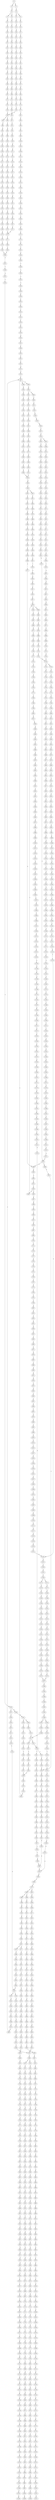 strict digraph  {
	S0 -> S1 [ label = A ];
	S0 -> S2 [ label = C ];
	S1 -> S3 [ label = G ];
	S2 -> S4 [ label = G ];
	S3 -> S5 [ label = A ];
	S3 -> S6 [ label = C ];
	S4 -> S7 [ label = T ];
	S4 -> S8 [ label = C ];
	S5 -> S9 [ label = C ];
	S6 -> S10 [ label = C ];
	S7 -> S11 [ label = C ];
	S8 -> S12 [ label = C ];
	S9 -> S13 [ label = C ];
	S10 -> S14 [ label = G ];
	S11 -> S15 [ label = C ];
	S12 -> S16 [ label = C ];
	S13 -> S17 [ label = C ];
	S14 -> S18 [ label = G ];
	S15 -> S19 [ label = C ];
	S16 -> S20 [ label = C ];
	S17 -> S21 [ label = C ];
	S18 -> S22 [ label = C ];
	S19 -> S23 [ label = C ];
	S20 -> S24 [ label = C ];
	S21 -> S25 [ label = C ];
	S22 -> S26 [ label = A ];
	S23 -> S27 [ label = A ];
	S24 -> S28 [ label = A ];
	S25 -> S29 [ label = C ];
	S26 -> S30 [ label = C ];
	S27 -> S31 [ label = C ];
	S28 -> S32 [ label = C ];
	S29 -> S33 [ label = T ];
	S30 -> S34 [ label = T ];
	S31 -> S35 [ label = T ];
	S32 -> S36 [ label = T ];
	S33 -> S37 [ label = T ];
	S34 -> S38 [ label = T ];
	S35 -> S39 [ label = T ];
	S36 -> S40 [ label = T ];
	S37 -> S41 [ label = C ];
	S38 -> S42 [ label = C ];
	S39 -> S43 [ label = G ];
	S40 -> S44 [ label = T ];
	S41 -> S45 [ label = A ];
	S42 -> S46 [ label = A ];
	S43 -> S47 [ label = A ];
	S44 -> S48 [ label = A ];
	S45 -> S49 [ label = G ];
	S46 -> S50 [ label = G ];
	S47 -> S51 [ label = G ];
	S48 -> S52 [ label = G ];
	S49 -> S53 [ label = A ];
	S50 -> S54 [ label = C ];
	S51 -> S55 [ label = C ];
	S52 -> S56 [ label = C ];
	S53 -> S57 [ label = G ];
	S54 -> S58 [ label = C ];
	S55 -> S59 [ label = C ];
	S56 -> S60 [ label = C ];
	S57 -> S61 [ label = G ];
	S58 -> S62 [ label = G ];
	S59 -> S63 [ label = G ];
	S60 -> S64 [ label = G ];
	S61 -> S65 [ label = T ];
	S62 -> S66 [ label = C ];
	S63 -> S67 [ label = C ];
	S64 -> S68 [ label = T ];
	S65 -> S69 [ label = C ];
	S66 -> S70 [ label = C ];
	S67 -> S71 [ label = C ];
	S68 -> S72 [ label = C ];
	S69 -> S73 [ label = C ];
	S70 -> S74 [ label = C ];
	S71 -> S75 [ label = C ];
	S72 -> S76 [ label = C ];
	S73 -> S77 [ label = C ];
	S74 -> S78 [ label = C ];
	S75 -> S79 [ label = C ];
	S76 -> S80 [ label = C ];
	S77 -> S81 [ label = T ];
	S78 -> S82 [ label = T ];
	S79 -> S82 [ label = T ];
	S80 -> S83 [ label = A ];
	S81 -> S84 [ label = T ];
	S82 -> S85 [ label = T ];
	S82 -> S86 [ label = C ];
	S83 -> S87 [ label = C ];
	S84 -> S88 [ label = C ];
	S85 -> S89 [ label = C ];
	S86 -> S90 [ label = C ];
	S87 -> S91 [ label = C ];
	S88 -> S92 [ label = T ];
	S89 -> S93 [ label = A ];
	S90 -> S94 [ label = A ];
	S91 -> S95 [ label = A ];
	S92 -> S96 [ label = C ];
	S93 -> S97 [ label = C ];
	S94 -> S98 [ label = C ];
	S95 -> S99 [ label = C ];
	S96 -> S100 [ label = G ];
	S97 -> S101 [ label = G ];
	S98 -> S102 [ label = C ];
	S99 -> S103 [ label = C ];
	S100 -> S104 [ label = T ];
	S101 -> S105 [ label = C ];
	S102 -> S106 [ label = C ];
	S103 -> S107 [ label = G ];
	S104 -> S108 [ label = A ];
	S105 -> S109 [ label = T ];
	S106 -> S110 [ label = G ];
	S107 -> S111 [ label = A ];
	S108 -> S112 [ label = C ];
	S109 -> S113 [ label = C ];
	S110 -> S114 [ label = C ];
	S111 -> S115 [ label = T ];
	S112 -> S116 [ label = G ];
	S113 -> S117 [ label = C ];
	S114 -> S118 [ label = C ];
	S115 -> S119 [ label = C ];
	S116 -> S120 [ label = G ];
	S117 -> S121 [ label = G ];
	S118 -> S122 [ label = G ];
	S119 -> S123 [ label = G ];
	S120 -> S124 [ label = C ];
	S121 -> S125 [ label = G ];
	S122 -> S126 [ label = G ];
	S123 -> S127 [ label = G ];
	S124 -> S128 [ label = T ];
	S125 -> S129 [ label = T ];
	S126 -> S130 [ label = T ];
	S127 -> S131 [ label = T ];
	S128 -> S132 [ label = A ];
	S129 -> S133 [ label = T ];
	S130 -> S134 [ label = C ];
	S131 -> S135 [ label = T ];
	S132 -> S136 [ label = C ];
	S133 -> S137 [ label = G ];
	S134 -> S138 [ label = C ];
	S135 -> S139 [ label = C ];
	S136 -> S140 [ label = T ];
	S137 -> S141 [ label = C ];
	S138 -> S142 [ label = C ];
	S139 -> S143 [ label = C ];
	S140 -> S144 [ label = G ];
	S141 -> S145 [ label = A ];
	S142 -> S146 [ label = A ];
	S143 -> S147 [ label = A ];
	S144 -> S148 [ label = G ];
	S145 -> S149 [ label = C ];
	S146 -> S150 [ label = G ];
	S147 -> S151 [ label = G ];
	S148 -> S152 [ label = T ];
	S149 -> S153 [ label = T ];
	S150 -> S154 [ label = T ];
	S151 -> S155 [ label = T ];
	S152 -> S156 [ label = G ];
	S153 -> S157 [ label = G ];
	S154 -> S158 [ label = G ];
	S155 -> S159 [ label = G ];
	S156 -> S160 [ label = C ];
	S157 -> S161 [ label = G ];
	S158 -> S162 [ label = G ];
	S159 -> S163 [ label = G ];
	S160 -> S164 [ label = T ];
	S161 -> S165 [ label = T ];
	S162 -> S166 [ label = T ];
	S163 -> S167 [ label = T ];
	S164 -> S168 [ label = A ];
	S165 -> S169 [ label = C ];
	S166 -> S170 [ label = C ];
	S167 -> S171 [ label = C ];
	S168 -> S172 [ label = C ];
	S169 -> S173 [ label = G ];
	S170 -> S174 [ label = G ];
	S171 -> S174 [ label = G ];
	S172 -> S175 [ label = T ];
	S173 -> S176 [ label = T ];
	S174 -> S177 [ label = T ];
	S175 -> S178 [ label = G ];
	S176 -> S179 [ label = C ];
	S177 -> S180 [ label = C ];
	S178 -> S181 [ label = T ];
	S179 -> S182 [ label = C ];
	S180 -> S183 [ label = C ];
	S181 -> S184 [ label = A ];
	S182 -> S185 [ label = G ];
	S183 -> S185 [ label = G ];
	S184 -> S186 [ label = A ];
	S185 -> S187 [ label = T ];
	S186 -> S188 [ label = C ];
	S187 -> S189 [ label = C ];
	S188 -> S190 [ label = A ];
	S189 -> S191 [ label = A ];
	S190 -> S192 [ label = C ];
	S191 -> S193 [ label = C ];
	S192 -> S194 [ label = A ];
	S193 -> S195 [ label = C ];
	S194 -> S196 [ label = C ];
	S195 -> S197 [ label = C ];
	S195 -> S198 [ label = G ];
	S196 -> S199 [ label = G ];
	S197 -> S200 [ label = T ];
	S198 -> S201 [ label = A ];
	S199 -> S202 [ label = C ];
	S200 -> S203 [ label = G ];
	S201 -> S204 [ label = A ];
	S201 -> S205 [ label = G ];
	S202 -> S206 [ label = T ];
	S203 -> S207 [ label = T ];
	S204 -> S208 [ label = T ];
	S205 -> S209 [ label = T ];
	S206 -> S210 [ label = C ];
	S207 -> S211 [ label = C ];
	S208 -> S212 [ label = C ];
	S209 -> S213 [ label = C ];
	S210 -> S214 [ label = C ];
	S211 -> S215 [ label = C ];
	S212 -> S216 [ label = C ];
	S213 -> S217 [ label = C ];
	S214 -> S218 [ label = T ];
	S215 -> S219 [ label = T ];
	S216 -> S220 [ label = T ];
	S217 -> S221 [ label = A ];
	S217 -> S222 [ label = T ];
	S218 -> S223 [ label = A ];
	S219 -> S224 [ label = T ];
	S220 -> S225 [ label = C ];
	S221 -> S226 [ label = G ];
	S222 -> S227 [ label = C ];
	S223 -> S228 [ label = G ];
	S224 -> S229 [ label = G ];
	S225 -> S230 [ label = G ];
	S226 -> S231 [ label = T ];
	S226 -> S232 [ label = C ];
	S227 -> S233 [ label = G ];
	S228 -> S234 [ label = A ];
	S229 -> S235 [ label = A ];
	S229 -> S236 [ label = T ];
	S230 -> S237 [ label = A ];
	S231 -> S238 [ label = A ];
	S232 -> S239 [ label = T ];
	S233 -> S240 [ label = A ];
	S234 -> S241 [ label = A ];
	S235 -> S242 [ label = A ];
	S236 -> S243 [ label = A ];
	S237 -> S244 [ label = A ];
	S238 -> S245 [ label = G ];
	S239 -> S246 [ label = T ];
	S240 -> S247 [ label = A ];
	S241 -> S248 [ label = C ];
	S242 -> S249 [ label = C ];
	S243 -> S250 [ label = G ];
	S244 -> S251 [ label = C ];
	S245 -> S252 [ label = G ];
	S246 -> S253 [ label = C ];
	S247 -> S254 [ label = C ];
	S248 -> S255 [ label = T ];
	S249 -> S256 [ label = T ];
	S250 -> S257 [ label = G ];
	S251 -> S258 [ label = T ];
	S252 -> S259 [ label = G ];
	S253 -> S260 [ label = A ];
	S254 -> S258 [ label = T ];
	S255 -> S261 [ label = T ];
	S256 -> S262 [ label = T ];
	S257 -> S263 [ label = A ];
	S258 -> S264 [ label = T ];
	S259 -> S265 [ label = T ];
	S260 -> S266 [ label = C ];
	S261 -> S267 [ label = C ];
	S262 -> S268 [ label = C ];
	S263 -> S269 [ label = G ];
	S264 -> S270 [ label = C ];
	S265 -> S271 [ label = C ];
	S266 -> S272 [ label = G ];
	S267 -> S273 [ label = A ];
	S268 -> S274 [ label = A ];
	S269 -> S275 [ label = A ];
	S270 -> S276 [ label = A ];
	S271 -> S277 [ label = A ];
	S272 -> S278 [ label = C ];
	S273 -> S279 [ label = A ];
	S274 -> S280 [ label = A ];
	S275 -> S281 [ label = G ];
	S276 -> S282 [ label = A ];
	S277 -> S283 [ label = C ];
	S278 -> S284 [ label = C ];
	S279 -> S285 [ label = C ];
	S280 -> S285 [ label = C ];
	S281 -> S286 [ label = G ];
	S282 -> S285 [ label = C ];
	S283 -> S287 [ label = T ];
	S284 -> S288 [ label = C ];
	S285 -> S289 [ label = C ];
	S285 -> S290 [ label = T ];
	S286 -> S291 [ label = T ];
	S287 -> S292 [ label = C ];
	S288 -> S293 [ label = T ];
	S289 -> S294 [ label = G ];
	S290 -> S295 [ label = G ];
	S291 -> S296 [ label = C ];
	S292 -> S297 [ label = G ];
	S293 -> S298 [ label = T ];
	S294 -> S299 [ label = G ];
	S295 -> S300 [ label = G ];
	S295 -> S301 [ label = C ];
	S296 -> S302 [ label = C ];
	S297 -> S303 [ label = C ];
	S298 -> S304 [ label = C ];
	S299 -> S305 [ label = C ];
	S300 -> S306 [ label = C ];
	S301 -> S307 [ label = C ];
	S302 -> S308 [ label = C ];
	S303 -> S309 [ label = T ];
	S304 -> S310 [ label = A ];
	S305 -> S311 [ label = C ];
	S306 -> S312 [ label = C ];
	S307 -> S313 [ label = C ];
	S308 -> S314 [ label = A ];
	S308 -> S315 [ label = G ];
	S309 -> S316 [ label = T ];
	S310 -> S317 [ label = T ];
	S311 -> S318 [ label = C ];
	S312 -> S319 [ label = C ];
	S313 -> S320 [ label = T ];
	S314 -> S321 [ label = G ];
	S315 -> S322 [ label = G ];
	S316 -> S323 [ label = C ];
	S317 -> S324 [ label = C ];
	S318 -> S325 [ label = A ];
	S319 -> S326 [ label = A ];
	S320 -> S327 [ label = A ];
	S321 -> S328 [ label = A ];
	S322 -> S329 [ label = A ];
	S323 -> S330 [ label = A ];
	S324 -> S331 [ label = C ];
	S325 -> S332 [ label = G ];
	S326 -> S333 [ label = G ];
	S327 -> S334 [ label = G ];
	S328 -> S335 [ label = G ];
	S329 -> S336 [ label = G ];
	S330 -> S337 [ label = T ];
	S331 -> S338 [ label = A ];
	S332 -> S339 [ label = T ];
	S333 -> S340 [ label = G ];
	S334 -> S341 [ label = G ];
	S335 -> S342 [ label = C ];
	S336 -> S343 [ label = G ];
	S337 -> S344 [ label = C ];
	S338 -> S345 [ label = G ];
	S339 -> S346 [ label = T ];
	S340 -> S347 [ label = T ];
	S341 -> S348 [ label = T ];
	S342 -> S349 [ label = C ];
	S343 -> S350 [ label = C ];
	S344 -> S351 [ label = C ];
	S345 -> S352 [ label = A ];
	S346 -> S353 [ label = G ];
	S347 -> S354 [ label = G ];
	S348 -> S355 [ label = G ];
	S349 -> S356 [ label = A ];
	S350 -> S357 [ label = G ];
	S351 -> S358 [ label = A ];
	S352 -> S359 [ label = A ];
	S353 -> S360 [ label = T ];
	S354 -> S361 [ label = C ];
	S354 -> S362 [ label = G ];
	S355 -> S363 [ label = T ];
	S356 -> S364 [ label = C ];
	S357 -> S365 [ label = T ];
	S358 -> S345 [ label = G ];
	S359 -> S366 [ label = C ];
	S360 -> S367 [ label = G ];
	S361 -> S368 [ label = G ];
	S362 -> S369 [ label = G ];
	S363 -> S370 [ label = G ];
	S364 -> S371 [ label = G ];
	S365 -> S372 [ label = G ];
	S366 -> S373 [ label = C ];
	S367 -> S374 [ label = C ];
	S368 -> S375 [ label = C ];
	S369 -> S376 [ label = C ];
	S370 -> S377 [ label = C ];
	S371 -> S378 [ label = G ];
	S372 -> S379 [ label = G ];
	S373 -> S380 [ label = A ];
	S373 -> S381 [ label = G ];
	S374 -> S382 [ label = G ];
	S375 -> S383 [ label = G ];
	S376 -> S384 [ label = T ];
	S377 -> S385 [ label = G ];
	S378 -> S386 [ label = T ];
	S379 -> S387 [ label = T ];
	S380 -> S388 [ label = G ];
	S380 -> S389 [ label = C ];
	S381 -> S390 [ label = G ];
	S382 -> S391 [ label = T ];
	S383 -> S392 [ label = T ];
	S384 -> S393 [ label = T ];
	S385 -> S394 [ label = T ];
	S386 -> S395 [ label = T ];
	S387 -> S396 [ label = A ];
	S388 -> S397 [ label = A ];
	S389 -> S398 [ label = C ];
	S390 -> S399 [ label = A ];
	S391 -> S400 [ label = C ];
	S392 -> S401 [ label = C ];
	S393 -> S402 [ label = C ];
	S394 -> S403 [ label = C ];
	S395 -> S404 [ label = A ];
	S396 -> S405 [ label = T ];
	S397 -> S406 [ label = C ];
	S398 -> S407 [ label = A ];
	S399 -> S408 [ label = C ];
	S400 -> S409 [ label = G ];
	S401 -> S410 [ label = G ];
	S402 -> S411 [ label = G ];
	S403 -> S412 [ label = G ];
	S404 -> S413 [ label = C ];
	S405 -> S414 [ label = G ];
	S406 -> S415 [ label = T ];
	S407 -> S416 [ label = C ];
	S408 -> S417 [ label = G ];
	S409 -> S418 [ label = A ];
	S410 -> S419 [ label = T ];
	S411 -> S420 [ label = A ];
	S412 -> S418 [ label = A ];
	S413 -> S421 [ label = T ];
	S414 -> S422 [ label = A ];
	S415 -> S423 [ label = C ];
	S416 -> S424 [ label = C ];
	S417 -> S425 [ label = C ];
	S418 -> S426 [ label = A ];
	S419 -> S427 [ label = G ];
	S420 -> S428 [ label = A ];
	S421 -> S429 [ label = G ];
	S422 -> S430 [ label = G ];
	S423 -> S431 [ label = C ];
	S424 -> S432 [ label = C ];
	S425 -> S433 [ label = C ];
	S426 -> S434 [ label = C ];
	S427 -> S435 [ label = C ];
	S428 -> S436 [ label = C ];
	S429 -> S437 [ label = C ];
	S430 -> S438 [ label = C ];
	S431 -> S439 [ label = C ];
	S432 -> S440 [ label = C ];
	S433 -> S441 [ label = C ];
	S434 -> S442 [ label = C ];
	S434 -> S443 [ label = A ];
	S435 -> S444 [ label = A ];
	S436 -> S445 [ label = A ];
	S437 -> S446 [ label = A ];
	S438 -> S447 [ label = G ];
	S439 -> S448 [ label = A ];
	S440 -> S449 [ label = T ];
	S441 -> S450 [ label = A ];
	S442 -> S451 [ label = T ];
	S443 -> S452 [ label = C ];
	S444 -> S453 [ label = T ];
	S445 -> S454 [ label = C ];
	S446 -> S455 [ label = G ];
	S447 -> S456 [ label = G ];
	S448 -> S457 [ label = T ];
	S449 -> S458 [ label = T ];
	S450 -> S459 [ label = T ];
	S451 -> S460 [ label = T ];
	S452 -> S461 [ label = C ];
	S453 -> S462 [ label = C ];
	S454 -> S463 [ label = G ];
	S455 -> S464 [ label = A ];
	S456 -> S465 [ label = T ];
	S457 -> S466 [ label = C ];
	S458 -> S467 [ label = C ];
	S459 -> S468 [ label = C ];
	S460 -> S469 [ label = C ];
	S461 -> S470 [ label = C ];
	S462 -> S471 [ label = C ];
	S463 -> S472 [ label = C ];
	S464 -> S473 [ label = C ];
	S465 -> S474 [ label = C ];
	S466 -> S475 [ label = T ];
	S467 -> S476 [ label = C ];
	S467 -> S477 [ label = G ];
	S468 -> S478 [ label = G ];
	S469 -> S479 [ label = G ];
	S470 -> S480 [ label = G ];
	S471 -> S481 [ label = G ];
	S472 -> S482 [ label = G ];
	S473 -> S483 [ label = G ];
	S474 -> S484 [ label = G ];
	S475 -> S485 [ label = G ];
	S476 -> S486 [ label = T ];
	S477 -> S487 [ label = A ];
	S478 -> S488 [ label = T ];
	S479 -> S489 [ label = T ];
	S480 -> S490 [ label = T ];
	S481 -> S491 [ label = C ];
	S482 -> S492 [ label = C ];
	S483 -> S493 [ label = G ];
	S484 -> S494 [ label = C ];
	S485 -> S495 [ label = C ];
	S486 -> S496 [ label = G ];
	S487 -> S497 [ label = T ];
	S488 -> S498 [ label = C ];
	S489 -> S499 [ label = A ];
	S490 -> S500 [ label = A ];
	S491 -> S501 [ label = A ];
	S492 -> S502 [ label = A ];
	S493 -> S503 [ label = A ];
	S494 -> S504 [ label = A ];
	S495 -> S505 [ label = C ];
	S496 -> S506 [ label = T ];
	S497 -> S507 [ label = C ];
	S498 -> S508 [ label = C ];
	S499 -> S509 [ label = C ];
	S500 -> S510 [ label = C ];
	S501 -> S511 [ label = C ];
	S502 -> S512 [ label = C ];
	S503 -> S513 [ label = C ];
	S504 -> S514 [ label = C ];
	S505 -> S515 [ label = A ];
	S506 -> S516 [ label = C ];
	S507 -> S517 [ label = G ];
	S508 -> S518 [ label = T ];
	S509 -> S519 [ label = T ];
	S510 -> S520 [ label = G ];
	S511 -> S521 [ label = G ];
	S512 -> S522 [ label = G ];
	S513 -> S523 [ label = A ];
	S514 -> S524 [ label = G ];
	S515 -> S525 [ label = G ];
	S516 -> S526 [ label = C ];
	S517 -> S527 [ label = T ];
	S518 -> S528 [ label = C ];
	S519 -> S529 [ label = T ];
	S520 -> S530 [ label = T ];
	S521 -> S531 [ label = T ];
	S522 -> S532 [ label = T ];
	S523 -> S533 [ label = C ];
	S524 -> S534 [ label = C ];
	S525 -> S535 [ label = T ];
	S526 -> S536 [ label = T ];
	S527 -> S537 [ label = T ];
	S528 -> S538 [ label = T ];
	S529 -> S539 [ label = C ];
	S530 -> S540 [ label = C ];
	S531 -> S541 [ label = C ];
	S532 -> S542 [ label = C ];
	S533 -> S543 [ label = A ];
	S534 -> S544 [ label = G ];
	S535 -> S545 [ label = C ];
	S536 -> S546 [ label = T ];
	S537 -> S547 [ label = T ];
	S538 -> S548 [ label = T ];
	S539 -> S549 [ label = A ];
	S540 -> S550 [ label = C ];
	S541 -> S551 [ label = G ];
	S542 -> S552 [ label = C ];
	S543 -> S553 [ label = C ];
	S544 -> S554 [ label = C ];
	S545 -> S555 [ label = G ];
	S546 -> S229 [ label = G ];
	S547 -> S556 [ label = G ];
	S548 -> S557 [ label = C ];
	S549 -> S558 [ label = A ];
	S550 -> S559 [ label = A ];
	S551 -> S560 [ label = A ];
	S552 -> S561 [ label = A ];
	S553 -> S562 [ label = C ];
	S554 -> S563 [ label = G ];
	S555 -> S564 [ label = T ];
	S556 -> S565 [ label = T ];
	S557 -> S566 [ label = T ];
	S558 -> S567 [ label = G ];
	S559 -> S568 [ label = G ];
	S560 -> S569 [ label = G ];
	S561 -> S570 [ label = G ];
	S562 -> S571 [ label = T ];
	S563 -> S572 [ label = G ];
	S564 -> S573 [ label = A ];
	S565 -> S574 [ label = A ];
	S566 -> S575 [ label = C ];
	S567 -> S576 [ label = C ];
	S568 -> S577 [ label = C ];
	S569 -> S578 [ label = C ];
	S570 -> S579 [ label = C ];
	S571 -> S580 [ label = C ];
	S572 -> S581 [ label = C ];
	S573 -> S582 [ label = A ];
	S574 -> S583 [ label = G ];
	S575 -> S584 [ label = G ];
	S576 -> S585 [ label = G ];
	S577 -> S586 [ label = G ];
	S578 -> S587 [ label = G ];
	S579 -> S588 [ label = T ];
	S579 -> S586 [ label = G ];
	S580 -> S589 [ label = T ];
	S581 -> S590 [ label = T ];
	S582 -> S591 [ label = G ];
	S583 -> S592 [ label = G ];
	S584 -> S593 [ label = G ];
	S585 -> S594 [ label = A ];
	S586 -> S595 [ label = A ];
	S587 -> S596 [ label = A ];
	S588 -> S597 [ label = T ];
	S589 -> S598 [ label = A ];
	S590 -> S599 [ label = G ];
	S591 -> S600 [ label = A ];
	S592 -> S601 [ label = A ];
	S593 -> S602 [ label = A ];
	S594 -> S603 [ label = G ];
	S595 -> S604 [ label = G ];
	S596 -> S605 [ label = G ];
	S597 -> S253 [ label = C ];
	S598 -> S606 [ label = G ];
	S599 -> S607 [ label = G ];
	S600 -> S608 [ label = C ];
	S601 -> S609 [ label = A ];
	S602 -> S610 [ label = G ];
	S603 -> S611 [ label = T ];
	S604 -> S612 [ label = T ];
	S605 -> S613 [ label = T ];
	S606 -> S614 [ label = A ];
	S607 -> S615 [ label = A ];
	S608 -> S616 [ label = G ];
	S609 -> S617 [ label = A ];
	S610 -> S618 [ label = A ];
	S611 -> S619 [ label = C ];
	S612 -> S620 [ label = C ];
	S613 -> S621 [ label = C ];
	S614 -> S622 [ label = A ];
	S615 -> S623 [ label = A ];
	S616 -> S624 [ label = G ];
	S617 -> S625 [ label = G ];
	S618 -> S626 [ label = G ];
	S619 -> S627 [ label = C ];
	S620 -> S628 [ label = C ];
	S620 -> S629 [ label = T ];
	S621 -> S630 [ label = G ];
	S622 -> S631 [ label = C ];
	S623 -> S632 [ label = T ];
	S624 -> S633 [ label = C ];
	S625 -> S634 [ label = G ];
	S626 -> S635 [ label = G ];
	S627 -> S636 [ label = C ];
	S628 -> S636 [ label = C ];
	S629 -> S637 [ label = C ];
	S630 -> S638 [ label = A ];
	S631 -> S639 [ label = G ];
	S632 -> S640 [ label = G ];
	S633 -> S641 [ label = T ];
	S634 -> S642 [ label = T ];
	S635 -> S643 [ label = T ];
	S636 -> S644 [ label = T ];
	S636 -> S645 [ label = G ];
	S637 -> S646 [ label = G ];
	S638 -> S647 [ label = A ];
	S639 -> S648 [ label = A ];
	S640 -> S649 [ label = G ];
	S641 -> S650 [ label = C ];
	S642 -> S651 [ label = C ];
	S643 -> S652 [ label = C ];
	S644 -> S653 [ label = C ];
	S645 -> S654 [ label = C ];
	S646 -> S655 [ label = T ];
	S647 -> S656 [ label = C ];
	S648 -> S657 [ label = G ];
	S649 -> S658 [ label = G ];
	S650 -> S659 [ label = T ];
	S651 -> S660 [ label = C ];
	S652 -> S302 [ label = C ];
	S653 -> S661 [ label = C ];
	S654 -> S662 [ label = C ];
	S655 -> S663 [ label = C ];
	S656 -> S664 [ label = C ];
	S657 -> S665 [ label = G ];
	S658 -> S666 [ label = G ];
	S659 -> S667 [ label = C ];
	S660 -> S668 [ label = C ];
	S661 -> S669 [ label = G ];
	S662 -> S670 [ label = T ];
	S663 -> S671 [ label = T ];
	S664 -> S672 [ label = T ];
	S665 -> S673 [ label = T ];
	S666 -> S674 [ label = T ];
	S667 -> S675 [ label = G ];
	S668 -> S676 [ label = G ];
	S669 -> S677 [ label = G ];
	S670 -> S678 [ label = G ];
	S671 -> S679 [ label = G ];
	S672 -> S680 [ label = G ];
	S673 -> S681 [ label = G ];
	S674 -> S682 [ label = C ];
	S675 -> S683 [ label = A ];
	S676 -> S684 [ label = A ];
	S677 -> S685 [ label = T ];
	S678 -> S686 [ label = T ];
	S679 -> S687 [ label = T ];
	S680 -> S688 [ label = T ];
	S681 -> S689 [ label = T ];
	S682 -> S690 [ label = C ];
	S683 -> S691 [ label = A ];
	S684 -> S692 [ label = A ];
	S685 -> S693 [ label = C ];
	S686 -> S694 [ label = C ];
	S687 -> S695 [ label = T ];
	S688 -> S696 [ label = C ];
	S689 -> S697 [ label = C ];
	S690 -> S698 [ label = G ];
	S691 -> S699 [ label = G ];
	S692 -> S700 [ label = G ];
	S693 -> S701 [ label = T ];
	S694 -> S702 [ label = G ];
	S695 -> S703 [ label = C ];
	S696 -> S704 [ label = G ];
	S697 -> S705 [ label = C ];
	S698 -> S706 [ label = C ];
	S699 -> S707 [ label = T ];
	S700 -> S708 [ label = T ];
	S701 -> S709 [ label = G ];
	S702 -> S710 [ label = C ];
	S703 -> S711 [ label = C ];
	S704 -> S712 [ label = C ];
	S705 -> S713 [ label = C ];
	S706 -> S714 [ label = C ];
	S707 -> S715 [ label = C ];
	S708 -> S716 [ label = C ];
	S709 -> S717 [ label = G ];
	S710 -> S718 [ label = G ];
	S711 -> S719 [ label = G ];
	S712 -> S720 [ label = G ];
	S713 -> S721 [ label = T ];
	S714 -> S722 [ label = G ];
	S715 -> S723 [ label = G ];
	S716 -> S724 [ label = G ];
	S717 -> S725 [ label = A ];
	S718 -> S726 [ label = C ];
	S719 -> S727 [ label = T ];
	S720 -> S726 [ label = C ];
	S721 -> S728 [ label = G ];
	S722 -> S729 [ label = G ];
	S723 -> S730 [ label = C ];
	S724 -> S731 [ label = A ];
	S725 -> S732 [ label = G ];
	S726 -> S733 [ label = G ];
	S726 -> S734 [ label = A ];
	S727 -> S735 [ label = G ];
	S728 -> S736 [ label = T ];
	S729 -> S737 [ label = A ];
	S730 -> S738 [ label = G ];
	S731 -> S739 [ label = G ];
	S732 -> S740 [ label = G ];
	S733 -> S741 [ label = A ];
	S734 -> S742 [ label = A ];
	S735 -> S743 [ label = G ];
	S736 -> S744 [ label = C ];
	S737 -> S745 [ label = A ];
	S738 -> S746 [ label = G ];
	S739 -> S747 [ label = G ];
	S740 -> S748 [ label = G ];
	S741 -> S749 [ label = G ];
	S742 -> S750 [ label = C ];
	S743 -> S751 [ label = C ];
	S744 -> S752 [ label = C ];
	S745 -> S753 [ label = C ];
	S746 -> S754 [ label = C ];
	S747 -> S755 [ label = T ];
	S748 -> S756 [ label = T ];
	S749 -> S757 [ label = C ];
	S750 -> S758 [ label = C ];
	S751 -> S759 [ label = C ];
	S752 -> S760 [ label = T ];
	S753 -> S761 [ label = T ];
	S754 -> S762 [ label = T ];
	S755 -> S763 [ label = A ];
	S756 -> S764 [ label = G ];
	S757 -> S765 [ label = A ];
	S758 -> S766 [ label = C ];
	S759 -> S767 [ label = C ];
	S760 -> S768 [ label = A ];
	S761 -> S769 [ label = G ];
	S762 -> S770 [ label = A ];
	S763 -> S771 [ label = T ];
	S764 -> S772 [ label = T ];
	S765 -> S773 [ label = G ];
	S766 -> S774 [ label = G ];
	S767 -> S775 [ label = G ];
	S768 -> S776 [ label = C ];
	S769 -> S777 [ label = C ];
	S770 -> S778 [ label = T ];
	S771 -> S779 [ label = A ];
	S772 -> S780 [ label = T ];
	S773 -> S781 [ label = T ];
	S774 -> S782 [ label = T ];
	S775 -> S783 [ label = T ];
	S776 -> S784 [ label = T ];
	S777 -> S785 [ label = A ];
	S778 -> S786 [ label = A ];
	S779 -> S787 [ label = A ];
	S780 -> S788 [ label = C ];
	S781 -> S789 [ label = G ];
	S782 -> S790 [ label = A ];
	S783 -> S791 [ label = C ];
	S784 -> S792 [ label = A ];
	S785 -> S793 [ label = A ];
	S786 -> S794 [ label = G ];
	S787 -> S795 [ label = G ];
	S788 -> S796 [ label = C ];
	S789 -> S797 [ label = C ];
	S790 -> S798 [ label = C ];
	S791 -> S799 [ label = C ];
	S792 -> S800 [ label = C ];
	S793 -> S801 [ label = C ];
	S794 -> S802 [ label = T ];
	S795 -> S803 [ label = T ];
	S796 -> S804 [ label = A ];
	S797 -> S805 [ label = A ];
	S798 -> S806 [ label = A ];
	S799 -> S807 [ label = A ];
	S800 -> S808 [ label = C ];
	S801 -> S809 [ label = C ];
	S802 -> S810 [ label = A ];
	S803 -> S811 [ label = C ];
	S804 -> S812 [ label = G ];
	S805 -> S813 [ label = A ];
	S806 -> S814 [ label = G ];
	S807 -> S815 [ label = G ];
	S808 -> S816 [ label = A ];
	S809 -> S817 [ label = A ];
	S810 -> S818 [ label = G ];
	S811 -> S819 [ label = G ];
	S812 -> S820 [ label = C ];
	S813 -> S821 [ label = C ];
	S814 -> S822 [ label = C ];
	S815 -> S823 [ label = T ];
	S816 -> S824 [ label = G ];
	S817 -> S825 [ label = G ];
	S818 -> S826 [ label = C ];
	S819 -> S827 [ label = T ];
	S820 -> S828 [ label = A ];
	S821 -> S829 [ label = A ];
	S822 -> S830 [ label = A ];
	S823 -> S831 [ label = A ];
	S824 -> S832 [ label = G ];
	S825 -> S833 [ label = A ];
	S826 -> S834 [ label = C ];
	S827 -> S835 [ label = G ];
	S828 -> S836 [ label = G ];
	S829 -> S837 [ label = G ];
	S830 -> S838 [ label = G ];
	S831 -> S839 [ label = G ];
	S832 -> S840 [ label = A ];
	S833 -> S841 [ label = A ];
	S834 -> S842 [ label = G ];
	S835 -> S843 [ label = G ];
	S836 -> S844 [ label = A ];
	S837 -> S845 [ label = C ];
	S838 -> S846 [ label = G ];
	S839 -> S847 [ label = C ];
	S840 -> S848 [ label = G ];
	S841 -> S849 [ label = C ];
	S842 -> S850 [ label = A ];
	S843 -> S851 [ label = T ];
	S844 -> S852 [ label = T ];
	S845 -> S853 [ label = T ];
	S846 -> S854 [ label = T ];
	S847 -> S855 [ label = T ];
	S848 -> S856 [ label = A ];
	S849 -> S857 [ label = A ];
	S850 -> S858 [ label = A ];
	S851 -> S859 [ label = A ];
	S852 -> S860 [ label = A ];
	S853 -> S861 [ label = A ];
	S854 -> S862 [ label = G ];
	S855 -> S863 [ label = C ];
	S856 -> S864 [ label = G ];
	S857 -> S865 [ label = G ];
	S858 -> S866 [ label = A ];
	S859 -> S867 [ label = C ];
	S860 -> S868 [ label = A ];
	S861 -> S869 [ label = C ];
	S862 -> S870 [ label = C ];
	S863 -> S871 [ label = C ];
	S864 -> S872 [ label = T ];
	S865 -> S873 [ label = C ];
	S866 -> S874 [ label = C ];
	S867 -> S875 [ label = C ];
	S868 -> S876 [ label = A ];
	S869 -> S877 [ label = G ];
	S870 -> S878 [ label = A ];
	S871 -> S879 [ label = A ];
	S872 -> S880 [ label = C ];
	S873 -> S881 [ label = C ];
	S874 -> S882 [ label = C ];
	S875 -> S883 [ label = G ];
	S876 -> S884 [ label = A ];
	S877 -> S885 [ label = A ];
	S878 -> S886 [ label = C ];
	S879 -> S887 [ label = C ];
	S880 -> S888 [ label = A ];
	S881 -> S889 [ label = G ];
	S882 -> S890 [ label = C ];
	S883 -> S891 [ label = G ];
	S884 -> S892 [ label = A ];
	S885 -> S893 [ label = G ];
	S886 -> S894 [ label = G ];
	S887 -> S895 [ label = C ];
	S888 -> S896 [ label = G ];
	S889 -> S897 [ label = T ];
	S890 -> S898 [ label = C ];
	S891 -> S899 [ label = T ];
	S892 -> S900 [ label = C ];
	S893 -> S901 [ label = A ];
	S894 -> S902 [ label = C ];
	S895 -> S903 [ label = G ];
	S896 -> S904 [ label = G ];
	S897 -> S905 [ label = C ];
	S898 -> S906 [ label = G ];
	S899 -> S907 [ label = G ];
	S900 -> S908 [ label = T ];
	S901 -> S909 [ label = A ];
	S902 -> S910 [ label = G ];
	S903 -> S911 [ label = G ];
	S904 -> S912 [ label = A ];
	S905 -> S913 [ label = C ];
	S906 -> S914 [ label = A ];
	S907 -> S915 [ label = G ];
	S908 -> S916 [ label = T ];
	S909 -> S917 [ label = C ];
	S910 -> S918 [ label = G ];
	S911 -> S919 [ label = A ];
	S912 -> S920 [ label = C ];
	S913 -> S921 [ label = T ];
	S914 -> S922 [ label = C ];
	S915 -> S923 [ label = T ];
	S916 -> S924 [ label = T ];
	S917 -> S925 [ label = T ];
	S918 -> S926 [ label = T ];
	S919 -> S927 [ label = C ];
	S920 -> S928 [ label = C ];
	S921 -> S929 [ label = C ];
	S922 -> S930 [ label = T ];
	S923 -> S931 [ label = T ];
	S924 -> S932 [ label = G ];
	S925 -> S933 [ label = G ];
	S926 -> S934 [ label = G ];
	S927 -> S935 [ label = G ];
	S928 -> S936 [ label = A ];
	S929 -> S937 [ label = T ];
	S930 -> S938 [ label = A ];
	S931 -> S939 [ label = A ];
	S932 -> S940 [ label = C ];
	S933 -> S941 [ label = G ];
	S934 -> S942 [ label = C ];
	S935 -> S943 [ label = T ];
	S936 -> S944 [ label = G ];
	S937 -> S945 [ label = G ];
	S938 -> S946 [ label = G ];
	S939 -> S947 [ label = G ];
	S940 -> S948 [ label = C ];
	S941 -> S949 [ label = C ];
	S942 -> S950 [ label = C ];
	S943 -> S951 [ label = C ];
	S944 -> S952 [ label = T ];
	S945 -> S953 [ label = T ];
	S946 -> S954 [ label = A ];
	S947 -> S955 [ label = A ];
	S948 -> S956 [ label = G ];
	S949 -> S957 [ label = G ];
	S950 -> S958 [ label = G ];
	S951 -> S959 [ label = G ];
	S952 -> S960 [ label = C ];
	S953 -> S961 [ label = C ];
	S954 -> S962 [ label = A ];
	S955 -> S963 [ label = A ];
	S956 -> S964 [ label = T ];
	S957 -> S965 [ label = C ];
	S958 -> S966 [ label = C ];
	S959 -> S967 [ label = T ];
	S960 -> S968 [ label = T ];
	S961 -> S969 [ label = G ];
	S962 -> S970 [ label = T ];
	S963 -> S971 [ label = G ];
	S964 -> S972 [ label = A ];
	S965 -> S973 [ label = A ];
	S966 -> S974 [ label = A ];
	S967 -> S975 [ label = G ];
	S968 -> S976 [ label = C ];
	S969 -> S977 [ label = T ];
	S970 -> S978 [ label = C ];
	S971 -> S979 [ label = G ];
	S972 -> S980 [ label = G ];
	S973 -> S981 [ label = G ];
	S974 -> S982 [ label = A ];
	S975 -> S983 [ label = A ];
	S976 -> S984 [ label = T ];
	S977 -> S985 [ label = G ];
	S978 -> S986 [ label = G ];
	S979 -> S987 [ label = G ];
	S980 -> S988 [ label = C ];
	S981 -> S989 [ label = C ];
	S982 -> S990 [ label = C ];
	S983 -> S991 [ label = C ];
	S984 -> S992 [ label = G ];
	S985 -> S993 [ label = G ];
	S986 -> S994 [ label = G ];
	S987 -> S995 [ label = G ];
	S988 -> S996 [ label = C ];
	S989 -> S997 [ label = G ];
	S990 -> S998 [ label = C ];
	S991 -> S999 [ label = C ];
	S992 -> S1000 [ label = T ];
	S993 -> S1001 [ label = T ];
	S994 -> S1002 [ label = G ];
	S995 -> S1003 [ label = G ];
	S996 -> S1004 [ label = G ];
	S997 -> S1005 [ label = G ];
	S998 -> S1006 [ label = A ];
	S999 -> S1007 [ label = G ];
	S1000 -> S1008 [ label = A ];
	S1001 -> S1009 [ label = A ];
	S1002 -> S1010 [ label = T ];
	S1003 -> S1011 [ label = T ];
	S1004 -> S1012 [ label = G ];
	S1005 -> S1013 [ label = G ];
	S1006 -> S1014 [ label = G ];
	S1007 -> S1015 [ label = G ];
	S1010 -> S1016 [ label = A ];
	S1011 -> S1017 [ label = C ];
	S1012 -> S1018 [ label = T ];
	S1013 -> S1019 [ label = T ];
	S1014 -> S1020 [ label = T ];
	S1015 -> S1021 [ label = T ];
	S1016 -> S1022 [ label = T ];
	S1017 -> S1023 [ label = C ];
	S1018 -> S1024 [ label = G ];
	S1019 -> S1025 [ label = G ];
	S1020 -> S1026 [ label = C ];
	S1021 -> S1027 [ label = C ];
	S1022 -> S1028 [ label = C ];
	S1023 -> S1029 [ label = G ];
	S1024 -> S1030 [ label = A ];
	S1025 -> S1031 [ label = C ];
	S1026 -> S1032 [ label = G ];
	S1027 -> S1033 [ label = G ];
	S1028 -> S1034 [ label = C ];
	S1029 -> S1035 [ label = T ];
	S1030 -> S1036 [ label = C ];
	S1031 -> S1037 [ label = C ];
	S1032 -> S1038 [ label = C ];
	S1033 -> S1039 [ label = C ];
	S1034 -> S1040 [ label = C ];
	S1035 -> S1041 [ label = C ];
	S1036 -> S1042 [ label = G ];
	S1037 -> S1043 [ label = G ];
	S1038 -> S1044 [ label = G ];
	S1039 -> S1045 [ label = G ];
	S1040 -> S1046 [ label = G ];
	S1041 -> S1047 [ label = G ];
	S1042 -> S1048 [ label = T ];
	S1043 -> S1049 [ label = C ];
	S1044 -> S1050 [ label = C ];
	S1045 -> S1051 [ label = T ];
	S1046 -> S1052 [ label = A ];
	S1047 -> S1053 [ label = G ];
	S1048 -> S1054 [ label = G ];
	S1049 -> S1055 [ label = C ];
	S1050 -> S1056 [ label = A ];
	S1051 -> S1057 [ label = A ];
	S1052 -> S1058 [ label = A ];
	S1053 -> S1059 [ label = A ];
	S1054 -> S1060 [ label = G ];
	S1055 -> S1061 [ label = G ];
	S1056 -> S1062 [ label = G ];
	S1057 -> S1063 [ label = G ];
	S1058 -> S1064 [ label = A ];
	S1059 -> S1065 [ label = A ];
	S1060 -> S1066 [ label = G ];
	S1061 -> S1067 [ label = G ];
	S1062 -> S1068 [ label = C ];
	S1063 -> S1069 [ label = C ];
	S1064 -> S1070 [ label = G ];
	S1065 -> S1071 [ label = C ];
	S1066 -> S1072 [ label = T ];
	S1067 -> S1073 [ label = T ];
	S1068 -> S1074 [ label = C ];
	S1069 -> S1075 [ label = C ];
	S1070 -> S1076 [ label = T ];
	S1071 -> S1077 [ label = T ];
	S1072 -> S1078 [ label = A ];
	S1073 -> S1079 [ label = G ];
	S1074 -> S1080 [ label = G ];
	S1075 -> S1081 [ label = G ];
	S1076 -> S1082 [ label = G ];
	S1077 -> S1083 [ label = A ];
	S1078 -> S1084 [ label = C ];
	S1079 -> S1085 [ label = G ];
	S1080 -> S1086 [ label = G ];
	S1081 -> S1087 [ label = C ];
	S1082 -> S1088 [ label = T ];
	S1083 -> S1089 [ label = C ];
	S1084 -> S1090 [ label = T ];
	S1085 -> S1091 [ label = T ];
	S1086 -> S1092 [ label = T ];
	S1087 -> S1093 [ label = T ];
	S1088 -> S1094 [ label = C ];
	S1089 -> S1095 [ label = A ];
	S1090 -> S1096 [ label = A ];
	S1091 -> S1097 [ label = G ];
	S1092 -> S1098 [ label = G ];
	S1093 -> S1099 [ label = G ];
	S1094 -> S1100 [ label = G ];
	S1095 -> S1101 [ label = A ];
	S1096 -> S1102 [ label = T ];
	S1097 -> S1103 [ label = G ];
	S1098 -> S1104 [ label = G ];
	S1099 -> S1105 [ label = G ];
	S1100 -> S1106 [ label = T ];
	S1101 -> S1107 [ label = C ];
	S1102 -> S1108 [ label = T ];
	S1103 -> S1109 [ label = A ];
	S1104 -> S1110 [ label = A ];
	S1105 -> S1111 [ label = A ];
	S1106 -> S1112 [ label = C ];
	S1107 -> S1113 [ label = G ];
	S1108 -> S1114 [ label = G ];
	S1109 -> S1115 [ label = A ];
	S1110 -> S1116 [ label = A ];
	S1111 -> S1117 [ label = A ];
	S1112 -> S1118 [ label = G ];
	S1113 -> S1119 [ label = A ];
	S1114 -> S1120 [ label = G ];
	S1115 -> S1121 [ label = C ];
	S1116 -> S1122 [ label = G ];
	S1117 -> S1123 [ label = G ];
	S1118 -> S1124 [ label = G ];
	S1119 -> S1125 [ label = A ];
	S1120 -> S1126 [ label = A ];
	S1121 -> S1127 [ label = C ];
	S1122 -> S1128 [ label = A ];
	S1123 -> S1129 [ label = A ];
	S1124 -> S1130 [ label = A ];
	S1125 -> S1131 [ label = A ];
	S1126 -> S1132 [ label = A ];
	S1127 -> S1133 [ label = T ];
	S1128 -> S1134 [ label = A ];
	S1129 -> S1135 [ label = A ];
	S1130 -> S1136 [ label = A ];
	S1131 -> S1137 [ label = A ];
	S1132 -> S1138 [ label = C ];
	S1133 -> S1139 [ label = C ];
	S1134 -> S1140 [ label = C ];
	S1135 -> S1141 [ label = C ];
	S1136 -> S1142 [ label = C ];
	S1137 -> S1143 [ label = C ];
	S1138 -> S1144 [ label = G ];
	S1139 -> S1145 [ label = G ];
	S1140 -> S1146 [ label = G ];
	S1141 -> S1146 [ label = G ];
	S1142 -> S1147 [ label = A ];
	S1143 -> S1148 [ label = A ];
	S1144 -> S1149 [ label = G ];
	S1145 -> S1150 [ label = G ];
	S1146 -> S1151 [ label = G ];
	S1147 -> S1152 [ label = G ];
	S1148 -> S1153 [ label = G ];
	S1149 -> S1154 [ label = T ];
	S1150 -> S1155 [ label = C ];
	S1151 -> S1156 [ label = C ];
	S1152 -> S1157 [ label = G ];
	S1153 -> S1158 [ label = A ];
	S1154 -> S1159 [ label = A ];
	S1155 -> S1160 [ label = A ];
	S1156 -> S1161 [ label = A ];
	S1157 -> S1162 [ label = A ];
	S1158 -> S1163 [ label = A ];
	S1159 -> S1164 [ label = C ];
	S1160 -> S1165 [ label = C ];
	S1161 -> S1166 [ label = C ];
	S1162 -> S1167 [ label = A ];
	S1163 -> S1168 [ label = G ];
	S1164 -> S1169 [ label = G ];
	S1165 -> S1170 [ label = G ];
	S1166 -> S1171 [ label = C ];
	S1166 -> S1172 [ label = T ];
	S1167 -> S1173 [ label = T ];
	S1168 -> S1174 [ label = G ];
	S1169 -> S1175 [ label = A ];
	S1170 -> S1176 [ label = C ];
	S1171 -> S1177 [ label = G ];
	S1172 -> S1178 [ label = G ];
	S1173 -> S1179 [ label = A ];
	S1174 -> S1180 [ label = G ];
	S1175 -> S1181 [ label = A ];
	S1176 -> S1182 [ label = G ];
	S1177 -> S1183 [ label = G ];
	S1178 -> S1184 [ label = G ];
	S1179 -> S1185 [ label = G ];
	S1180 -> S1186 [ label = G ];
	S1181 -> S1187 [ label = G ];
	S1182 -> S1188 [ label = C ];
	S1183 -> S1189 [ label = G ];
	S1184 -> S1190 [ label = G ];
	S1185 -> S1191 [ label = T ];
	S1186 -> S1192 [ label = T ];
	S1187 -> S1193 [ label = A ];
	S1188 -> S1194 [ label = G ];
	S1189 -> S1195 [ label = A ];
	S1190 -> S1196 [ label = A ];
	S1191 -> S1197 [ label = C ];
	S1192 -> S1198 [ label = C ];
	S1193 -> S1199 [ label = A ];
	S1194 -> S1200 [ label = C ];
	S1195 -> S1201 [ label = A ];
	S1196 -> S1202 [ label = A ];
	S1197 -> S1203 [ label = T ];
	S1198 -> S1204 [ label = T ];
	S1199 -> S1205 [ label = G ];
	S1200 -> S1206 [ label = G ];
	S1201 -> S1207 [ label = T ];
	S1202 -> S1208 [ label = C ];
	S1203 -> S1209 [ label = C ];
	S1204 -> S1210 [ label = C ];
	S1205 -> S1211 [ label = T ];
	S1206 -> S1212 [ label = T ];
	S1207 -> S1213 [ label = T ];
	S1208 -> S1214 [ label = T ];
	S1209 -> S1215 [ label = T ];
	S1210 -> S1216 [ label = T ];
	S1211 -> S1217 [ label = G ];
	S1212 -> S1218 [ label = C ];
	S1213 -> S1219 [ label = G ];
	S1214 -> S1220 [ label = G ];
	S1215 -> S1221 [ label = C ];
	S1216 -> S1222 [ label = C ];
	S1217 -> S1223 [ label = T ];
	S1218 -> S1224 [ label = G ];
	S1219 -> S1225 [ label = A ];
	S1220 -> S1226 [ label = G ];
	S1221 -> S1227 [ label = T ];
	S1222 -> S1228 [ label = G ];
	S1223 -> S1229 [ label = C ];
	S1224 -> S1230 [ label = A ];
	S1225 -> S1231 [ label = A ];
	S1226 -> S1232 [ label = A ];
	S1227 -> S1233 [ label = G ];
	S1228 -> S1234 [ label = T ];
	S1229 -> S1235 [ label = C ];
	S1230 -> S1236 [ label = C ];
	S1231 -> S1237 [ label = C ];
	S1232 -> S1238 [ label = C ];
	S1233 -> S1239 [ label = A ];
	S1234 -> S1240 [ label = G ];
	S1235 -> S1241 [ label = T ];
	S1236 -> S1242 [ label = G ];
	S1237 -> S1243 [ label = C ];
	S1238 -> S1244 [ label = C ];
	S1239 -> S1245 [ label = G ];
	S1240 -> S1246 [ label = G ];
	S1241 -> S1247 [ label = G ];
	S1242 -> S1248 [ label = C ];
	S1243 -> S1249 [ label = C ];
	S1244 -> S1250 [ label = C ];
	S1245 -> S1251 [ label = T ];
	S1246 -> S1252 [ label = T ];
	S1247 -> S1253 [ label = G ];
	S1248 -> S1254 [ label = G ];
	S1249 -> S1255 [ label = G ];
	S1250 -> S1256 [ label = G ];
	S1251 -> S1257 [ label = A ];
	S1252 -> S1258 [ label = A ];
	S1253 -> S1259 [ label = C ];
	S1254 -> S1260 [ label = C ];
	S1255 -> S1261 [ label = T ];
	S1256 -> S1262 [ label = T ];
	S1259 -> S1263 [ label = C ];
	S1260 -> S1264 [ label = C ];
	S1261 -> S1265 [ label = C ];
	S1262 -> S1266 [ label = C ];
	S1263 -> S1267 [ label = T ];
	S1264 -> S1268 [ label = T ];
	S1265 -> S1269 [ label = T ];
	S1266 -> S1270 [ label = T ];
	S1267 -> S1271 [ label = G ];
	S1268 -> S1272 [ label = C ];
	S1269 -> S1273 [ label = C ];
	S1270 -> S1274 [ label = C ];
	S1271 -> S1275 [ label = G ];
	S1272 -> S1276 [ label = G ];
	S1273 -> S1277 [ label = G ];
	S1274 -> S1277 [ label = G ];
	S1275 -> S1278 [ label = G ];
	S1276 -> S1279 [ label = G ];
	S1277 -> S1280 [ label = G ];
	S1278 -> S1281 [ label = T ];
	S1279 -> S1282 [ label = G ];
	S1280 -> S1283 [ label = C ];
	S1281 -> S1284 [ label = C ];
	S1282 -> S1285 [ label = C ];
	S1283 -> S1286 [ label = A ];
	S1284 -> S1287 [ label = C ];
	S1285 -> S1288 [ label = T ];
	S1286 -> S1289 [ label = C ];
	S1287 -> S1290 [ label = C ];
	S1288 -> S1291 [ label = C ];
	S1289 -> S1292 [ label = C ];
	S1290 -> S1293 [ label = G ];
	S1291 -> S1294 [ label = A ];
	S1292 -> S1295 [ label = G ];
	S1293 -> S1296 [ label = A ];
	S1294 -> S1297 [ label = C ];
	S1295 -> S1298 [ label = A ];
	S1296 -> S1299 [ label = G ];
	S1297 -> S1300 [ label = G ];
	S1298 -> S1301 [ label = G ];
	S1298 -> S1302 [ label = A ];
	S1299 -> S1303 [ label = T ];
	S1300 -> S1304 [ label = T ];
	S1301 -> S1305 [ label = T ];
	S1302 -> S1306 [ label = T ];
	S1303 -> S1307 [ label = C ];
	S1304 -> S1308 [ label = C ];
	S1305 -> S1309 [ label = C ];
	S1306 -> S1310 [ label = G ];
	S1307 -> S1311 [ label = C ];
	S1308 -> S1312 [ label = C ];
	S1309 -> S217 [ label = C ];
	S1310 -> S1313 [ label = T ];
	S1311 -> S1314 [ label = A ];
	S1312 -> S1315 [ label = A ];
	S1313 -> S1316 [ label = A ];
	S1314 -> S226 [ label = G ];
	S1315 -> S1317 [ label = G ];
	S1316 -> S1318 [ label = G ];
	S1317 -> S579 [ label = C ];
	S1318 -> S1319 [ label = T ];
	S1319 -> S1320 [ label = T ];
	S1320 -> S1321 [ label = T ];
	S1321 -> S1322 [ label = C ];
	S1322 -> S1323 [ label = A ];
	S1323 -> S1324 [ label = C ];
	S1324 -> S1325 [ label = T ];
	S1325 -> S1326 [ label = C ];
	S1326 -> S1327 [ label = C ];
	S1327 -> S1328 [ label = T ];
	S1328 -> S1329 [ label = T ];
	S1329 -> S1330 [ label = T ];
	S1330 -> S1331 [ label = C ];
	S1331 -> S1332 [ label = A ];
	S1332 -> S1333 [ label = T ];
	S1333 -> S1334 [ label = C ];
	S1334 -> S1335 [ label = C ];
	S1335 -> S1336 [ label = A ];
	S1336 -> S1337 [ label = G ];
	S1337 -> S352 [ label = A ];
}
